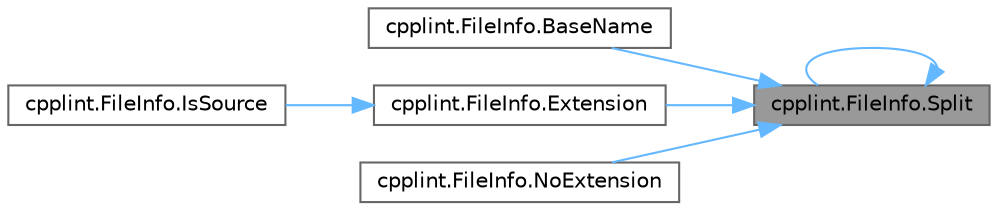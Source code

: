 digraph "cpplint.FileInfo.Split"
{
 // LATEX_PDF_SIZE
  bgcolor="transparent";
  edge [fontname=Helvetica,fontsize=10,labelfontname=Helvetica,labelfontsize=10];
  node [fontname=Helvetica,fontsize=10,shape=box,height=0.2,width=0.4];
  rankdir="RL";
  Node1 [id="Node000001",label="cpplint.FileInfo.Split",height=0.2,width=0.4,color="gray40", fillcolor="grey60", style="filled", fontcolor="black",tooltip=" "];
  Node1 -> Node2 [id="edge1_Node000001_Node000002",dir="back",color="steelblue1",style="solid",tooltip=" "];
  Node2 [id="Node000002",label="cpplint.FileInfo.BaseName",height=0.2,width=0.4,color="grey40", fillcolor="white", style="filled",URL="$classcpplint_1_1_file_info.html#a53c9c65b587cd00d861147a1045c1d02",tooltip=" "];
  Node1 -> Node3 [id="edge2_Node000001_Node000003",dir="back",color="steelblue1",style="solid",tooltip=" "];
  Node3 [id="Node000003",label="cpplint.FileInfo.Extension",height=0.2,width=0.4,color="grey40", fillcolor="white", style="filled",URL="$classcpplint_1_1_file_info.html#a3f914f9343ddc32a191e4755417b1d12",tooltip=" "];
  Node3 -> Node4 [id="edge3_Node000003_Node000004",dir="back",color="steelblue1",style="solid",tooltip=" "];
  Node4 [id="Node000004",label="cpplint.FileInfo.IsSource",height=0.2,width=0.4,color="grey40", fillcolor="white", style="filled",URL="$classcpplint_1_1_file_info.html#ae288e2bd0b20855787597e3491168071",tooltip=" "];
  Node1 -> Node5 [id="edge4_Node000001_Node000005",dir="back",color="steelblue1",style="solid",tooltip=" "];
  Node5 [id="Node000005",label="cpplint.FileInfo.NoExtension",height=0.2,width=0.4,color="grey40", fillcolor="white", style="filled",URL="$classcpplint_1_1_file_info.html#a6463961c468cbc54f7f8551b96ac531f",tooltip=" "];
  Node1 -> Node1 [id="edge5_Node000001_Node000001",dir="back",color="steelblue1",style="solid",tooltip=" "];
}
